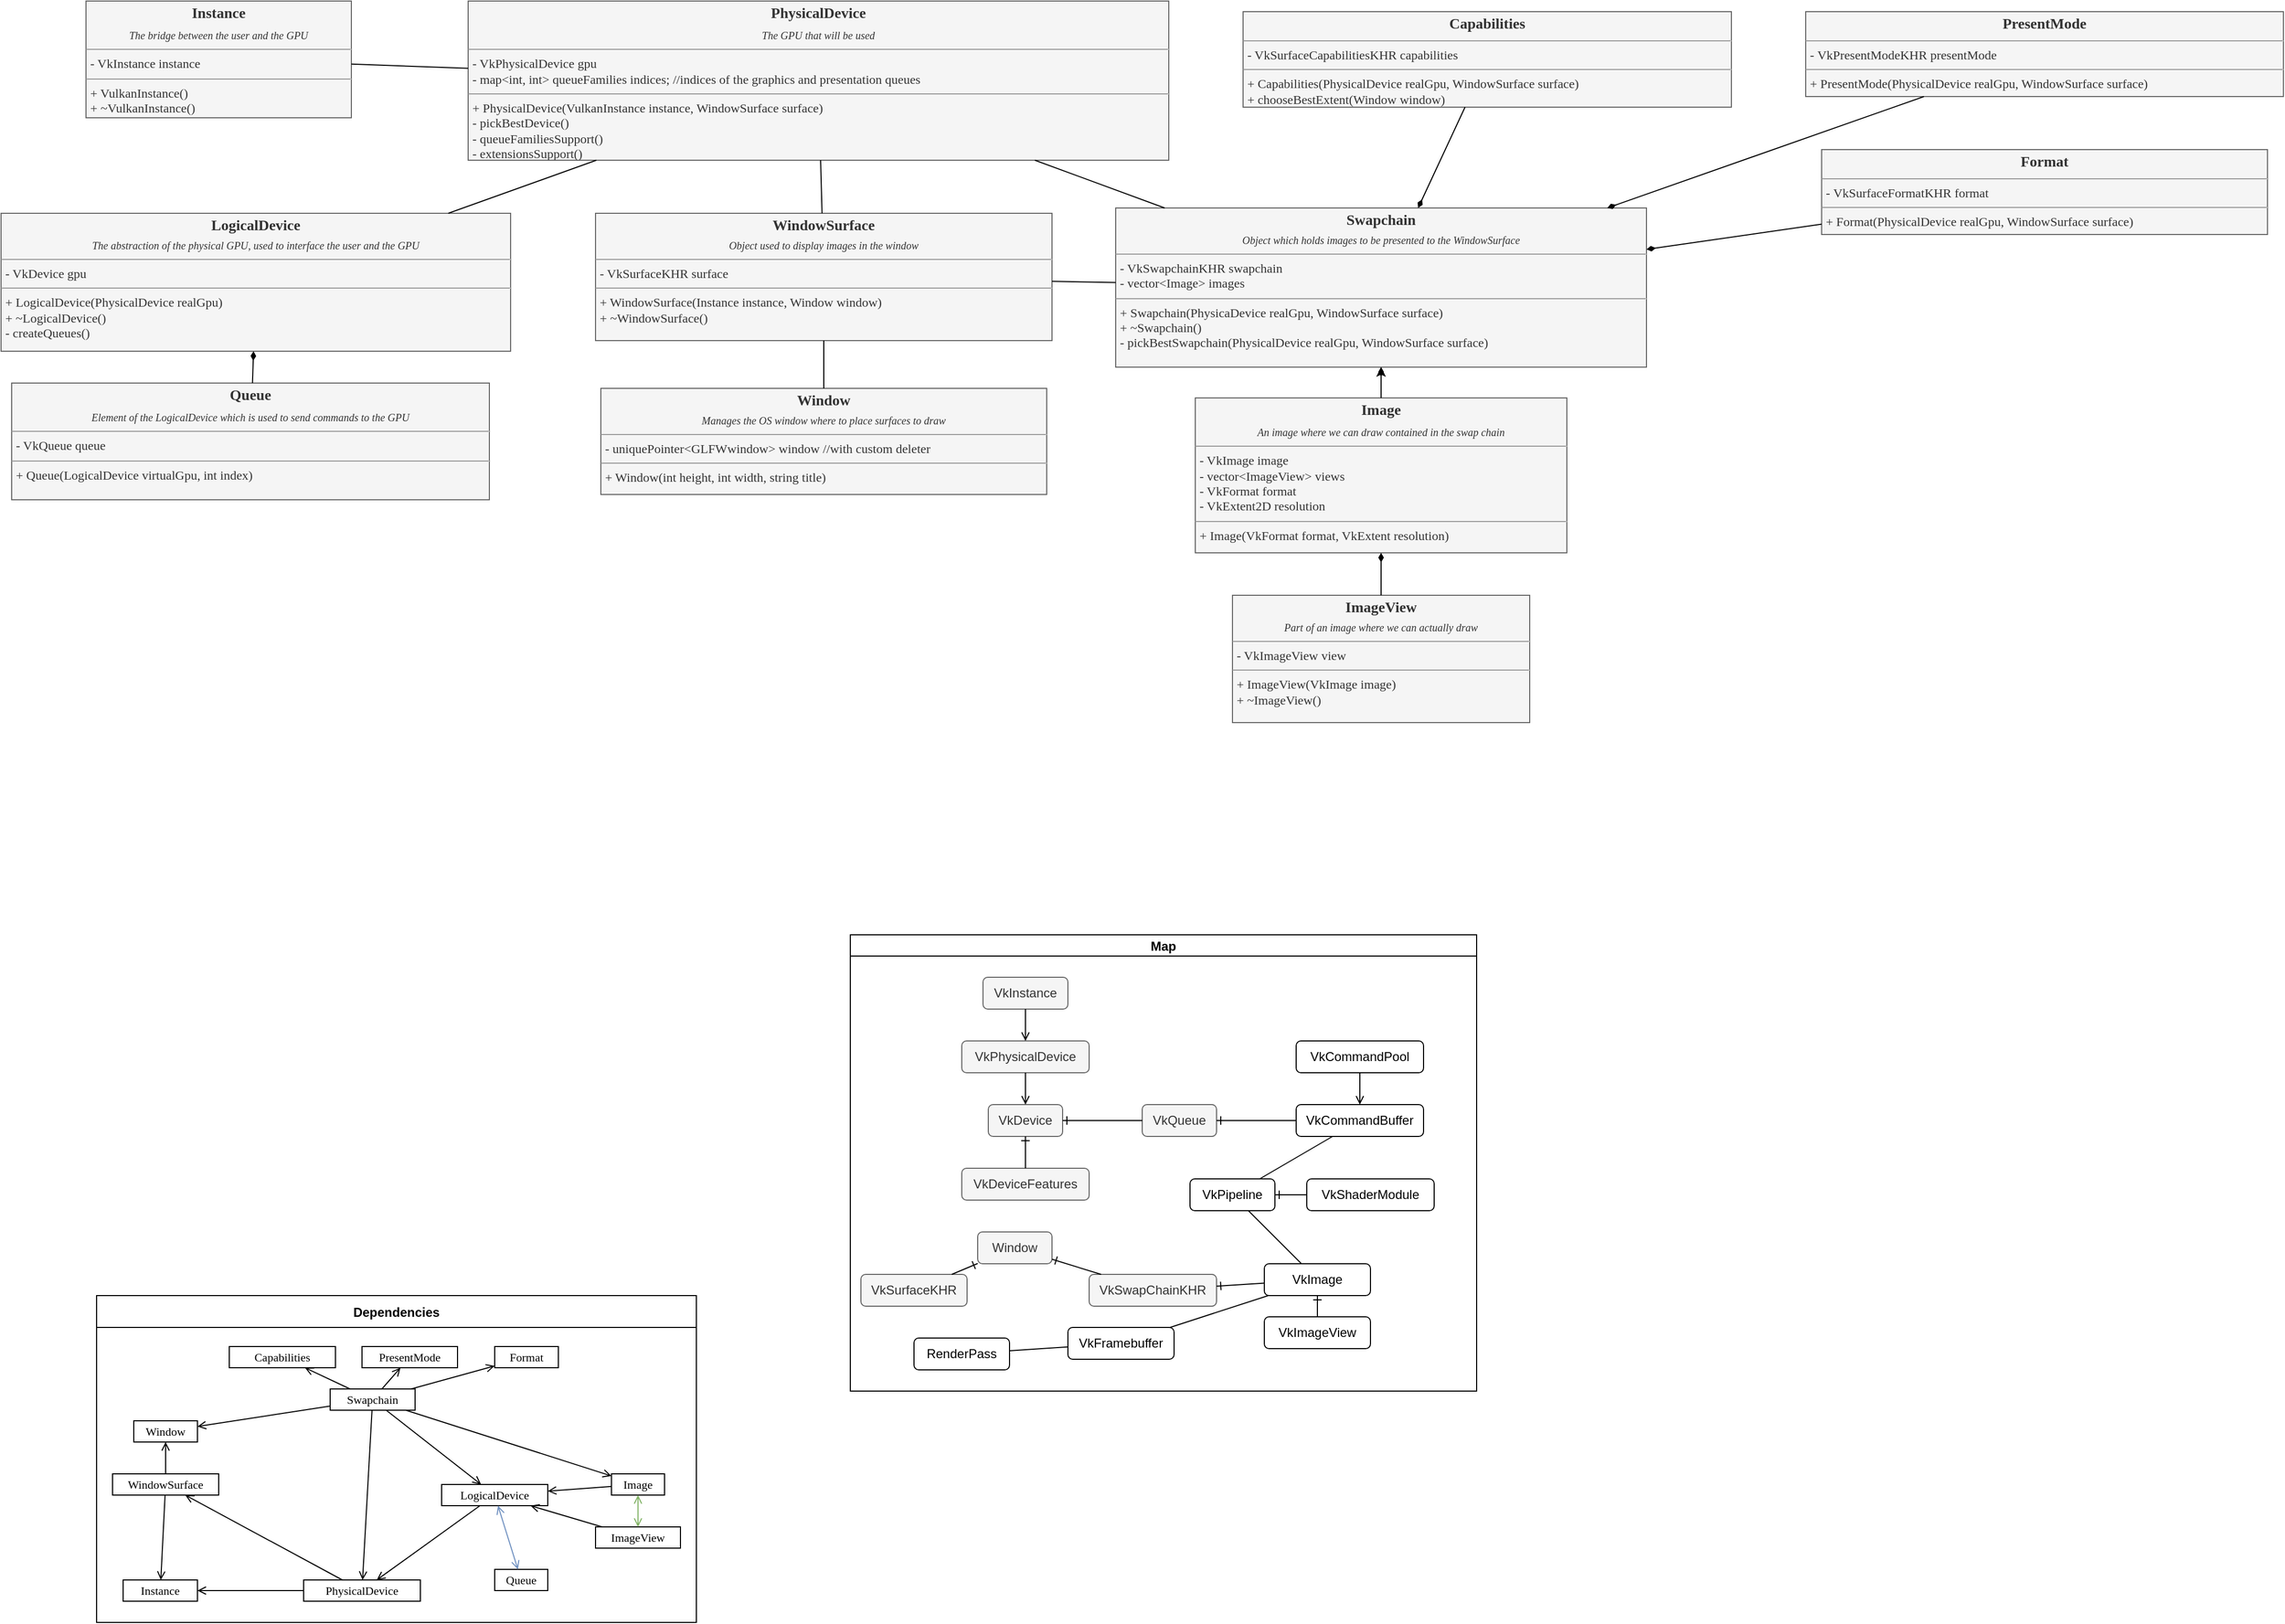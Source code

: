 <mxfile version="19.0.3" type="device"><diagram id="rbOcFvjgUG9JB_OX_Ti9" name="Page-1"><mxGraphModel dx="1422" dy="857" grid="1" gridSize="10" guides="1" tooltips="1" connect="1" arrows="1" fold="1" page="1" pageScale="1" pageWidth="1169" pageHeight="827" math="0" shadow="0"><root><mxCell id="0"/><mxCell id="1" parent="0"/><mxCell id="Csarh29boLUl1VEJ10SK-6" value="&lt;p style=&quot;margin:0px;margin-top:4px;text-align:center;&quot;&gt;&lt;b&gt;&lt;font style=&quot;font-size: 14px;&quot;&gt;Window&lt;/font&gt;&lt;/b&gt;&lt;/p&gt;&lt;p style=&quot;margin: 4px 0px 0px; text-align: center; font-size: 10px;&quot;&gt;&lt;i&gt;Manages the OS window where to place surfaces to draw&lt;/i&gt;&lt;/p&gt;&lt;hr size=&quot;1&quot;&gt;&lt;p style=&quot;margin:0px;margin-left:4px;&quot;&gt;- uniquePointer&amp;lt;GLFWwindow&amp;gt; window //with custom deleter&lt;br&gt;&lt;/p&gt;&lt;hr size=&quot;1&quot;&gt;&lt;p style=&quot;margin:0px;margin-left:4px;&quot;&gt;+ Window(int height, int width, string title)&lt;br&gt;&lt;/p&gt;" style="verticalAlign=top;align=left;overflow=fill;fontSize=12;fontFamily=Lucida Console;html=1;fillColor=#f5f5f5;fontColor=#333333;strokeColor=#666666;" parent="1" vertex="1"><mxGeometry x="645" y="405" width="420" height="100" as="geometry"/></mxCell><mxCell id="Csarh29boLUl1VEJ10SK-7" value="&lt;p style=&quot;margin:0px;margin-top:4px;text-align:center;&quot;&gt;&lt;span style=&quot;background-color: initial; font-size: 14px;&quot;&gt;&lt;b&gt;Instance&lt;/b&gt;&lt;/span&gt;&lt;/p&gt;&lt;p style=&quot;margin:0px;margin-top:4px;text-align:center;&quot;&gt;&lt;i style=&quot;font-size: 10px; background-color: initial;&quot;&gt;The bridge between the user and the GPU&lt;/i&gt;&lt;br&gt;&lt;/p&gt;&lt;hr size=&quot;1&quot;&gt;&lt;p style=&quot;margin:0px;margin-left:4px;&quot;&gt;- VkInstance instance&lt;br&gt;&lt;/p&gt;&lt;hr size=&quot;1&quot;&gt;&lt;p style=&quot;margin:0px;margin-left:4px;&quot;&gt;+ VulkanInstance()&lt;br&gt;&lt;/p&gt;&lt;p style=&quot;margin:0px;margin-left:4px;&quot;&gt;+ ~VulkanInstance()&lt;/p&gt;" style="verticalAlign=top;align=left;overflow=fill;fontSize=12;fontFamily=Lucida Console;html=1;fillColor=#f5f5f5;fontColor=#333333;strokeColor=#666666;" parent="1" vertex="1"><mxGeometry x="160" y="40" width="250" height="110" as="geometry"/></mxCell><mxCell id="x0F5m9DNL4i5_MZK4fRw-37" value="&lt;p style=&quot;margin:0px;margin-top:4px;text-align:center;&quot;&gt;&lt;span style=&quot;background-color: initial; font-size: 14px;&quot;&gt;&lt;b&gt;PhysicalDevice&lt;/b&gt;&lt;/span&gt;&lt;/p&gt;&lt;p style=&quot;margin:0px;margin-top:4px;text-align:center;&quot;&gt;&lt;i style=&quot;background-color: initial; font-size: 10px;&quot;&gt;The GPU that will be used&lt;/i&gt;&lt;br&gt;&lt;/p&gt;&lt;hr size=&quot;1&quot;&gt;&lt;p style=&quot;margin:0px;margin-left:4px;&quot;&gt;- VkPhysicalDevice gpu&lt;br&gt;&lt;/p&gt;&lt;p style=&quot;margin:0px;margin-left:4px;&quot;&gt;- map&amp;lt;int, int&amp;gt; queueFamilies indices; //indices of the graphics and presentation queues&lt;/p&gt;&lt;hr size=&quot;1&quot;&gt;&lt;p style=&quot;margin:0px;margin-left:4px;&quot;&gt;+ PhysicalDevice(VulkanInstance instance, WindowSurface surface)&lt;/p&gt;&lt;p style=&quot;margin:0px;margin-left:4px;&quot;&gt;- pickBestDevice()&lt;br&gt;- queueFamiliesSupport()&lt;/p&gt;&lt;p style=&quot;margin:0px;margin-left:4px;&quot;&gt;- extensionsSupport()&lt;/p&gt;" style="verticalAlign=top;align=left;overflow=fill;fontSize=12;fontFamily=Lucida Console;html=1;fillColor=#f5f5f5;fontColor=#333333;strokeColor=#666666;" parent="1" vertex="1"><mxGeometry x="520" y="40" width="660" height="150" as="geometry"/></mxCell><mxCell id="x0F5m9DNL4i5_MZK4fRw-38" value="&lt;p style=&quot;margin:0px;margin-top:4px;text-align:center;&quot;&gt;&lt;b&gt;&lt;font style=&quot;font-size: 14px;&quot;&gt;LogicalDevice&lt;/font&gt;&lt;/b&gt;&lt;/p&gt;&lt;p style=&quot;margin: 4px 0px 0px; text-align: center; font-size: 10px;&quot;&gt;&lt;i&gt;The abstraction of the physical GPU, used to interface the user and the GPU&lt;/i&gt;&lt;/p&gt;&lt;hr size=&quot;1&quot;&gt;&lt;p style=&quot;margin:0px;margin-left:4px;&quot;&gt;- VkDevice gpu&lt;br&gt;&lt;/p&gt;&lt;hr size=&quot;1&quot;&gt;&lt;p style=&quot;margin:0px;margin-left:4px;&quot;&gt;+ LogicalDevice(PhysicalDevice realGpu)&lt;br&gt;&lt;/p&gt;&lt;p style=&quot;margin:0px;margin-left:4px;&quot;&gt;+ ~LogicalDevice()&lt;/p&gt;&lt;p style=&quot;margin:0px;margin-left:4px;&quot;&gt;- createQueues()&lt;/p&gt;" style="verticalAlign=top;align=left;overflow=fill;fontSize=12;fontFamily=Lucida Console;html=1;fillColor=#f5f5f5;fontColor=#333333;strokeColor=#666666;" parent="1" vertex="1"><mxGeometry x="80" y="240" width="480" height="130" as="geometry"/></mxCell><mxCell id="x0F5m9DNL4i5_MZK4fRw-39" value="&lt;p style=&quot;margin:0px;margin-top:4px;text-align:center;&quot;&gt;&lt;span style=&quot;background-color: initial; font-size: 14px;&quot;&gt;&lt;b&gt;Queue&lt;/b&gt;&lt;/span&gt;&lt;/p&gt;&lt;p style=&quot;margin:0px;margin-top:4px;text-align:center;&quot;&gt;&lt;i style=&quot;font-size: 10px; background-color: initial;&quot;&gt;Element of the LogicalDevice which is used to send commands to the GPU&lt;/i&gt;&lt;br&gt;&lt;/p&gt;&lt;hr size=&quot;1&quot;&gt;&lt;p style=&quot;margin:0px;margin-left:4px;&quot;&gt;- VkQueue queue&lt;br&gt;&lt;/p&gt;&lt;hr size=&quot;1&quot;&gt;&lt;p style=&quot;margin:0px;margin-left:4px;&quot;&gt;+ Queue(LogicalDevice virtualGpu, int index)&lt;br&gt;&lt;/p&gt;" style="verticalAlign=top;align=left;overflow=fill;fontSize=12;fontFamily=Lucida Console;html=1;fillColor=#f5f5f5;fontColor=#333333;strokeColor=#666666;" parent="1" vertex="1"><mxGeometry x="90" y="400" width="450" height="110" as="geometry"/></mxCell><mxCell id="x0F5m9DNL4i5_MZK4fRw-40" value="" style="endArrow=diamondThin;html=1;rounded=0;endFill=1;" parent="1" source="x0F5m9DNL4i5_MZK4fRw-39" target="x0F5m9DNL4i5_MZK4fRw-38" edge="1"><mxGeometry width="50" height="50" relative="1" as="geometry"><mxPoint x="900" y="250" as="sourcePoint"/><mxPoint x="950" y="200" as="targetPoint"/></mxGeometry></mxCell><mxCell id="x0F5m9DNL4i5_MZK4fRw-42" value="" style="endArrow=none;html=1;rounded=0;" parent="1" source="x0F5m9DNL4i5_MZK4fRw-38" target="x0F5m9DNL4i5_MZK4fRw-37" edge="1"><mxGeometry width="50" height="50" relative="1" as="geometry"><mxPoint x="900" y="250" as="sourcePoint"/><mxPoint x="950" y="200" as="targetPoint"/></mxGeometry></mxCell><mxCell id="x0F5m9DNL4i5_MZK4fRw-43" value="&lt;p style=&quot;margin:0px;margin-top:4px;text-align:center;&quot;&gt;&lt;b&gt;&lt;font style=&quot;font-size: 14px;&quot;&gt;WindowSurface&lt;/font&gt;&lt;/b&gt;&lt;/p&gt;&lt;p style=&quot;margin: 4px 0px 0px; text-align: center; font-size: 10px;&quot;&gt;&lt;i&gt;Object used to display images in the window&lt;/i&gt;&lt;/p&gt;&lt;hr size=&quot;1&quot;&gt;&lt;p style=&quot;margin:0px;margin-left:4px;&quot;&gt;- VkSurfaceKHR surface&lt;br&gt;&lt;/p&gt;&lt;hr size=&quot;1&quot;&gt;&lt;p style=&quot;margin:0px;margin-left:4px;&quot;&gt;+ WindowSurface(Instance instance, Window window)&lt;br&gt;&lt;/p&gt;&lt;p style=&quot;margin:0px;margin-left:4px;&quot;&gt;+ ~WindowSurface()&lt;/p&gt;" style="verticalAlign=top;align=left;overflow=fill;fontSize=12;fontFamily=Lucida Console;html=1;fillColor=#f5f5f5;fontColor=#333333;strokeColor=#666666;" parent="1" vertex="1"><mxGeometry x="640" y="240" width="430" height="120" as="geometry"/></mxCell><mxCell id="x0F5m9DNL4i5_MZK4fRw-44" value="" style="endArrow=none;html=1;rounded=0;" parent="1" source="Csarh29boLUl1VEJ10SK-7" target="x0F5m9DNL4i5_MZK4fRw-37" edge="1"><mxGeometry width="50" height="50" relative="1" as="geometry"><mxPoint x="700" y="130" as="sourcePoint"/><mxPoint x="750" y="80" as="targetPoint"/></mxGeometry></mxCell><mxCell id="x0F5m9DNL4i5_MZK4fRw-45" value="" style="endArrow=none;html=1;rounded=0;" parent="1" source="x0F5m9DNL4i5_MZK4fRw-43" target="x0F5m9DNL4i5_MZK4fRw-37" edge="1"><mxGeometry width="50" height="50" relative="1" as="geometry"><mxPoint x="240" y="580" as="sourcePoint"/><mxPoint x="290" y="530" as="targetPoint"/></mxGeometry></mxCell><mxCell id="x0F5m9DNL4i5_MZK4fRw-46" value="" style="endArrow=none;html=1;rounded=0;" parent="1" source="Csarh29boLUl1VEJ10SK-6" target="x0F5m9DNL4i5_MZK4fRw-43" edge="1"><mxGeometry width="50" height="50" relative="1" as="geometry"><mxPoint x="240" y="650" as="sourcePoint"/><mxPoint x="290" y="600" as="targetPoint"/></mxGeometry></mxCell><mxCell id="x0F5m9DNL4i5_MZK4fRw-47" value="&lt;p style=&quot;margin:0px;margin-top:4px;text-align:center;&quot;&gt;&lt;b&gt;&lt;font style=&quot;font-size: 14px;&quot;&gt;Swapchain&lt;/font&gt;&lt;/b&gt;&lt;/p&gt;&lt;p style=&quot;margin: 4px 0px 0px; text-align: center; font-size: 10px;&quot;&gt;&lt;i&gt;Object which holds images to be presented to the WindowSurface&lt;/i&gt;&lt;/p&gt;&lt;hr size=&quot;1&quot;&gt;&lt;p style=&quot;margin:0px;margin-left:4px;&quot;&gt;- VkSwapchainKHR swapchain&lt;br&gt;&lt;/p&gt;&lt;p style=&quot;margin:0px;margin-left:4px;&quot;&gt;- vector&amp;lt;Image&amp;gt; images&lt;/p&gt;&lt;hr size=&quot;1&quot;&gt;&lt;p style=&quot;margin:0px;margin-left:4px;&quot;&gt;+ Swapchain(PhysicaDevice realGpu, WindowSurface surface)&lt;br&gt;&lt;/p&gt;&lt;p style=&quot;margin:0px;margin-left:4px;&quot;&gt;+ ~Swapchain()&lt;/p&gt;&lt;p style=&quot;margin:0px;margin-left:4px;&quot;&gt;- pickBestSwapchain(PhysicalDevice realGpu, WindowSurface surface)&lt;/p&gt;" style="verticalAlign=top;align=left;overflow=fill;fontSize=12;fontFamily=Lucida Console;html=1;fillColor=#f5f5f5;fontColor=#333333;strokeColor=#666666;" parent="1" vertex="1"><mxGeometry x="1130" y="235" width="500" height="150" as="geometry"/></mxCell><mxCell id="x0F5m9DNL4i5_MZK4fRw-48" value="" style="endArrow=none;html=1;rounded=0;" parent="1" source="x0F5m9DNL4i5_MZK4fRw-47" target="x0F5m9DNL4i5_MZK4fRw-43" edge="1"><mxGeometry width="50" height="50" relative="1" as="geometry"><mxPoint x="670" y="800" as="sourcePoint"/><mxPoint x="720" y="750" as="targetPoint"/></mxGeometry></mxCell><mxCell id="x0F5m9DNL4i5_MZK4fRw-49" value="" style="endArrow=none;html=1;rounded=0;" parent="1" source="x0F5m9DNL4i5_MZK4fRw-47" target="x0F5m9DNL4i5_MZK4fRw-37" edge="1"><mxGeometry width="50" height="50" relative="1" as="geometry"><mxPoint x="700" y="760" as="sourcePoint"/><mxPoint x="750" y="710" as="targetPoint"/></mxGeometry></mxCell><mxCell id="xF04Z9lJuxCk-UD2dmG_-4" value="" style="edgeStyle=orthogonalEdgeStyle;rounded=0;orthogonalLoop=1;jettySize=auto;html=1;" parent="1" source="3VVenZ4GIFBCYNh-mGEa-1" target="x0F5m9DNL4i5_MZK4fRw-47" edge="1"><mxGeometry relative="1" as="geometry"/></mxCell><mxCell id="3VVenZ4GIFBCYNh-mGEa-1" value="&lt;p style=&quot;margin:0px;margin-top:4px;text-align:center;&quot;&gt;&lt;span style=&quot;background-color: initial; font-size: 14px;&quot;&gt;&lt;b&gt;Image&lt;/b&gt;&lt;/span&gt;&lt;/p&gt;&lt;p style=&quot;margin:0px;margin-top:4px;text-align:center;&quot;&gt;&lt;span style=&quot;font-size: 10px;&quot;&gt;&lt;i&gt;An image where we can draw contained in the swap chain&lt;/i&gt;&lt;/span&gt;&lt;/p&gt;&lt;hr size=&quot;1&quot;&gt;&lt;p style=&quot;margin:0px;margin-left:4px;&quot;&gt;- VkImage image&lt;br&gt;&lt;/p&gt;&lt;p style=&quot;margin:0px;margin-left:4px;&quot;&gt;- vector&amp;lt;ImageView&amp;gt; views&lt;/p&gt;&lt;p style=&quot;margin:0px;margin-left:4px;&quot;&gt;- VkFormat format&lt;/p&gt;&lt;p style=&quot;margin:0px;margin-left:4px;&quot;&gt;- VkExtent2D resolution&lt;/p&gt;&lt;hr size=&quot;1&quot;&gt;&lt;p style=&quot;margin:0px;margin-left:4px;&quot;&gt;+ Image(VkFormat format, VkExtent resolution)&lt;br&gt;&lt;/p&gt;" style="verticalAlign=top;align=left;overflow=fill;fontSize=12;fontFamily=Lucida Console;html=1;fillColor=#f5f5f5;fontColor=#333333;strokeColor=#666666;" parent="1" vertex="1"><mxGeometry x="1205" y="414" width="350" height="146" as="geometry"/></mxCell><mxCell id="3VVenZ4GIFBCYNh-mGEa-2" value="" style="endArrow=diamondThin;html=1;rounded=0;endFill=1;" parent="1" source="3VVenZ4GIFBCYNh-mGEa-1" target="x0F5m9DNL4i5_MZK4fRw-47" edge="1"><mxGeometry width="50" height="50" relative="1" as="geometry"><mxPoint x="326.833" y="410" as="sourcePoint"/><mxPoint x="327.833" y="380" as="targetPoint"/></mxGeometry></mxCell><mxCell id="3VVenZ4GIFBCYNh-mGEa-6" value="&lt;p style=&quot;margin:0px;margin-top:4px;text-align:center;&quot;&gt;&lt;b&gt;&lt;font style=&quot;font-size: 14px;&quot;&gt;ImageView&lt;/font&gt;&lt;/b&gt;&lt;/p&gt;&lt;p style=&quot;margin: 4px 0px 0px; text-align: center; font-size: 10px;&quot;&gt;&lt;i&gt;Part of an image where we can actually draw&lt;/i&gt;&lt;/p&gt;&lt;hr size=&quot;1&quot;&gt;&lt;p style=&quot;margin:0px;margin-left:4px;&quot;&gt;- VkImageView view&lt;br&gt;&lt;/p&gt;&lt;hr size=&quot;1&quot;&gt;&lt;p style=&quot;margin:0px;margin-left:4px;&quot;&gt;+ ImageView(VkImage image)&lt;br&gt;&lt;/p&gt;&lt;p style=&quot;margin:0px;margin-left:4px;&quot;&gt;+ ~ImageView()&lt;/p&gt;" style="verticalAlign=top;align=left;overflow=fill;fontSize=12;fontFamily=Lucida Console;html=1;fillColor=#f5f5f5;fontColor=#333333;strokeColor=#666666;" parent="1" vertex="1"><mxGeometry x="1240" y="600" width="280" height="120" as="geometry"/></mxCell><mxCell id="3VVenZ4GIFBCYNh-mGEa-7" value="" style="endArrow=diamondThin;html=1;rounded=0;endFill=1;" parent="1" source="3VVenZ4GIFBCYNh-mGEa-6" target="3VVenZ4GIFBCYNh-mGEa-1" edge="1"><mxGeometry width="50" height="50" relative="1" as="geometry"><mxPoint x="1390" y="424" as="sourcePoint"/><mxPoint x="1390" y="395" as="targetPoint"/></mxGeometry></mxCell><mxCell id="xF04Z9lJuxCk-UD2dmG_-1" value="&lt;p style=&quot;margin:0px;margin-top:4px;text-align:center;&quot;&gt;&lt;b&gt;&lt;font style=&quot;font-size: 14px;&quot;&gt;Format&lt;/font&gt;&lt;/b&gt;&lt;/p&gt;&lt;hr size=&quot;1&quot;&gt;&lt;p style=&quot;margin:0px;margin-left:4px;&quot;&gt;-&amp;nbsp;VkSurfaceFormatKHR format&lt;/p&gt;&lt;hr size=&quot;1&quot;&gt;&lt;p style=&quot;margin:0px;margin-left:4px;&quot;&gt;+ Format(PhysicalDevice realGpu, WindowSurface surface)&lt;/p&gt;" style="verticalAlign=top;align=left;overflow=fill;fontSize=12;fontFamily=Lucida Console;html=1;fillColor=#f5f5f5;fontColor=#333333;strokeColor=#666666;" parent="1" vertex="1"><mxGeometry x="1795" y="180" width="420" height="80" as="geometry"/></mxCell><mxCell id="xF04Z9lJuxCk-UD2dmG_-2" value="&lt;p style=&quot;margin:0px;margin-top:4px;text-align:center;&quot;&gt;&lt;b&gt;&lt;font style=&quot;font-size: 14px;&quot;&gt;PresentMode&lt;/font&gt;&lt;/b&gt;&lt;/p&gt;&lt;hr size=&quot;1&quot;&gt;&lt;p style=&quot;margin:0px;margin-left:4px;&quot;&gt;-&amp;nbsp;VkPresentModeKHR presentMode&lt;/p&gt;&lt;hr size=&quot;1&quot;&gt;&lt;p style=&quot;margin:0px;margin-left:4px;&quot;&gt;+ PresentMode(PhysicalDevice realGpu, WindowSurface surface)&lt;br&gt;&lt;/p&gt;" style="verticalAlign=top;align=left;overflow=fill;fontSize=12;fontFamily=Lucida Console;html=1;fillColor=#f5f5f5;fontColor=#333333;strokeColor=#666666;" parent="1" vertex="1"><mxGeometry x="1780" y="50" width="450" height="80" as="geometry"/></mxCell><mxCell id="xF04Z9lJuxCk-UD2dmG_-3" value="&lt;p style=&quot;margin:0px;margin-top:4px;text-align:center;&quot;&gt;&lt;b&gt;&lt;font style=&quot;font-size: 14px;&quot;&gt;Capabilities&lt;/font&gt;&lt;/b&gt;&lt;/p&gt;&lt;hr size=&quot;1&quot;&gt;&lt;p style=&quot;margin:0px;margin-left:4px;&quot;&gt;- VkSurfaceCapabilitiesKHR capabilities&lt;/p&gt;&lt;hr size=&quot;1&quot;&gt;&lt;p style=&quot;margin:0px;margin-left:4px;&quot;&gt;+ Capabilities(PhysicalDevice realGpu, WindowSurface surface)&lt;/p&gt;&lt;p style=&quot;margin:0px;margin-left:4px;&quot;&gt;+ chooseBestExtent(Window window)&lt;/p&gt;" style="verticalAlign=top;align=left;overflow=fill;fontSize=12;fontFamily=Lucida Console;html=1;fillColor=#f5f5f5;fontColor=#333333;strokeColor=#666666;" parent="1" vertex="1"><mxGeometry x="1250" y="50" width="460" height="90" as="geometry"/></mxCell><mxCell id="xF04Z9lJuxCk-UD2dmG_-5" value="" style="endArrow=diamondThin;html=1;rounded=0;endFill=1;" parent="1" source="xF04Z9lJuxCk-UD2dmG_-1" target="x0F5m9DNL4i5_MZK4fRw-47" edge="1"><mxGeometry width="50" height="50" relative="1" as="geometry"><mxPoint x="1390" y="610" as="sourcePoint"/><mxPoint x="1390" y="570" as="targetPoint"/></mxGeometry></mxCell><mxCell id="xF04Z9lJuxCk-UD2dmG_-6" value="" style="endArrow=diamondThin;html=1;rounded=0;endFill=1;" parent="1" source="xF04Z9lJuxCk-UD2dmG_-2" target="x0F5m9DNL4i5_MZK4fRw-47" edge="1"><mxGeometry width="50" height="50" relative="1" as="geometry"><mxPoint x="1400" y="620" as="sourcePoint"/><mxPoint x="1400" y="580" as="targetPoint"/></mxGeometry></mxCell><mxCell id="xF04Z9lJuxCk-UD2dmG_-7" value="" style="endArrow=diamondThin;html=1;rounded=0;endFill=1;" parent="1" source="xF04Z9lJuxCk-UD2dmG_-3" target="x0F5m9DNL4i5_MZK4fRw-47" edge="1"><mxGeometry width="50" height="50" relative="1" as="geometry"><mxPoint x="1410" y="630" as="sourcePoint"/><mxPoint x="1410" y="590" as="targetPoint"/></mxGeometry></mxCell><mxCell id="A_vBWlSeUT09PbW0YSJI-48" value="Dependencies" style="swimlane;startSize=30;rounded=0;fontSize=12;" parent="1" vertex="1"><mxGeometry x="170" y="1260" width="565" height="308" as="geometry"><mxRectangle x="140" y="1220" width="150" height="30" as="alternateBounds"/></mxGeometry></mxCell><mxCell id="A_vBWlSeUT09PbW0YSJI-1" value="&lt;p style=&quot;margin: 4px 0px 0px; font-size: 11px;&quot;&gt;&lt;span style=&quot;font-size: 11px;&quot;&gt;&lt;font style=&quot;font-size: 11px;&quot;&gt;Window&lt;/font&gt;&lt;/span&gt;&lt;/p&gt;" style="verticalAlign=middle;align=center;overflow=fill;fontSize=11;fontFamily=Lucida Console;html=1;rounded=0;fontStyle=0" parent="A_vBWlSeUT09PbW0YSJI-48" vertex="1"><mxGeometry x="35" y="118" width="60" height="20" as="geometry"/></mxCell><mxCell id="A_vBWlSeUT09PbW0YSJI-2" value="&lt;p style=&quot;margin: 4px 0px 0px; font-size: 11px;&quot;&gt;&lt;span style=&quot;background-color: initial; font-size: 11px;&quot;&gt;&lt;span style=&quot;font-size: 11px;&quot;&gt;Instance&lt;/span&gt;&lt;/span&gt;&lt;/p&gt;" style="verticalAlign=middle;align=center;overflow=fill;fontSize=11;fontFamily=Lucida Console;html=1;rounded=0;fontStyle=0" parent="A_vBWlSeUT09PbW0YSJI-48" vertex="1"><mxGeometry x="25" y="268" width="70" height="20" as="geometry"/></mxCell><mxCell id="A_vBWlSeUT09PbW0YSJI-3" value="&lt;p style=&quot;margin: 4px 0px 0px; font-size: 11px;&quot;&gt;&lt;span style=&quot;background-color: initial; font-size: 11px;&quot;&gt;&lt;span style=&quot;font-size: 11px;&quot;&gt;PhysicalDevice&lt;/span&gt;&lt;/span&gt;&lt;/p&gt;" style="verticalAlign=middle;align=center;overflow=fill;fontSize=11;fontFamily=Lucida Console;html=1;rounded=0;fontStyle=0" parent="A_vBWlSeUT09PbW0YSJI-48" vertex="1"><mxGeometry x="195" y="268" width="110" height="20" as="geometry"/></mxCell><mxCell id="A_vBWlSeUT09PbW0YSJI-4" value="&lt;p style=&quot;margin: 4px 0px 0px; font-size: 11px;&quot;&gt;&lt;span style=&quot;font-size: 11px;&quot;&gt;&lt;font style=&quot;font-size: 11px;&quot;&gt;LogicalDevice&lt;/font&gt;&lt;/span&gt;&lt;/p&gt;" style="verticalAlign=middle;align=center;overflow=fill;fontSize=11;fontFamily=Lucida Console;html=1;rounded=0;fontStyle=0" parent="A_vBWlSeUT09PbW0YSJI-48" vertex="1"><mxGeometry x="325" y="178" width="100" height="20" as="geometry"/></mxCell><mxCell id="A_vBWlSeUT09PbW0YSJI-5" value="&lt;p style=&quot;margin: 4px 0px 0px; font-size: 11px;&quot;&gt;&lt;span style=&quot;background-color: initial; font-size: 11px;&quot;&gt;&lt;span style=&quot;font-size: 11px;&quot;&gt;Queue&lt;/span&gt;&lt;/span&gt;&lt;/p&gt;" style="verticalAlign=middle;align=center;overflow=fill;fontSize=11;fontFamily=Lucida Console;html=1;rounded=0;fontStyle=0" parent="A_vBWlSeUT09PbW0YSJI-48" vertex="1"><mxGeometry x="375" y="258" width="50" height="20" as="geometry"/></mxCell><mxCell id="A_vBWlSeUT09PbW0YSJI-8" value="&lt;p style=&quot;margin: 4px 0px 0px; font-size: 11px;&quot;&gt;&lt;span style=&quot;font-size: 11px;&quot;&gt;&lt;font style=&quot;font-size: 11px;&quot;&gt;WindowSurface&lt;/font&gt;&lt;/span&gt;&lt;/p&gt;" style="verticalAlign=middle;align=center;overflow=fill;fontSize=11;fontFamily=Lucida Console;html=1;rounded=0;fontStyle=0" parent="A_vBWlSeUT09PbW0YSJI-48" vertex="1"><mxGeometry x="15" y="168" width="100" height="20" as="geometry"/></mxCell><mxCell id="A_vBWlSeUT09PbW0YSJI-12" value="&lt;p style=&quot;margin: 4px 0px 0px; font-size: 11px;&quot;&gt;&lt;span style=&quot;font-size: 11px;&quot;&gt;&lt;font style=&quot;font-size: 11px;&quot;&gt;Swapchain&lt;/font&gt;&lt;/span&gt;&lt;/p&gt;" style="verticalAlign=middle;align=center;overflow=fill;fontSize=11;fontFamily=Lucida Console;html=1;rounded=0;fontStyle=0" parent="A_vBWlSeUT09PbW0YSJI-48" vertex="1"><mxGeometry x="220" y="88" width="80" height="20" as="geometry"/></mxCell><mxCell id="A_vBWlSeUT09PbW0YSJI-16" value="&lt;p style=&quot;margin: 4px 0px 0px; font-size: 11px;&quot;&gt;&lt;span style=&quot;background-color: initial; font-size: 11px;&quot;&gt;&lt;span style=&quot;font-size: 11px;&quot;&gt;Image&lt;/span&gt;&lt;/span&gt;&lt;/p&gt;" style="verticalAlign=middle;align=center;overflow=fill;fontSize=11;fontFamily=Lucida Console;html=1;rounded=0;fontStyle=0" parent="A_vBWlSeUT09PbW0YSJI-48" vertex="1"><mxGeometry x="485" y="168" width="50" height="20" as="geometry"/></mxCell><mxCell id="A_vBWlSeUT09PbW0YSJI-18" value="&lt;p style=&quot;margin: 4px 0px 0px; font-size: 11px;&quot;&gt;&lt;span style=&quot;font-size: 11px;&quot;&gt;&lt;font style=&quot;font-size: 11px;&quot;&gt;ImageView&lt;/font&gt;&lt;/span&gt;&lt;/p&gt;" style="verticalAlign=middle;align=center;overflow=fill;fontSize=11;fontFamily=Lucida Console;html=1;rounded=0;fontStyle=0" parent="A_vBWlSeUT09PbW0YSJI-48" vertex="1"><mxGeometry x="470" y="218" width="80" height="20" as="geometry"/></mxCell><mxCell id="A_vBWlSeUT09PbW0YSJI-20" value="&lt;p style=&quot;margin: 4px 0px 0px; font-size: 11px;&quot;&gt;&lt;span style=&quot;font-size: 11px;&quot;&gt;&lt;font style=&quot;font-size: 11px;&quot;&gt;Format&lt;br style=&quot;font-size: 11px;&quot;&gt;&lt;/font&gt;&lt;/span&gt;&lt;/p&gt;" style="verticalAlign=middle;align=center;overflow=fill;fontSize=11;fontFamily=Lucida Console;html=1;rounded=0;fontStyle=0" parent="A_vBWlSeUT09PbW0YSJI-48" vertex="1"><mxGeometry x="375" y="48" width="60" height="20" as="geometry"/></mxCell><mxCell id="A_vBWlSeUT09PbW0YSJI-21" value="&lt;p style=&quot;margin: 4px 0px 0px; font-size: 11px;&quot;&gt;&lt;span style=&quot;font-size: 11px;&quot;&gt;&lt;font style=&quot;font-size: 11px;&quot;&gt;PresentMode&lt;/font&gt;&lt;/span&gt;&lt;/p&gt;" style="verticalAlign=middle;align=center;overflow=fill;fontSize=11;fontFamily=Lucida Console;html=1;rounded=0;fontStyle=0" parent="A_vBWlSeUT09PbW0YSJI-48" vertex="1"><mxGeometry x="250" y="48" width="90" height="20" as="geometry"/></mxCell><mxCell id="A_vBWlSeUT09PbW0YSJI-22" value="&lt;p style=&quot;margin: 4px 0px 0px; font-size: 11px;&quot;&gt;&lt;span style=&quot;font-size: 11px;&quot;&gt;&lt;font style=&quot;font-size: 11px;&quot;&gt;Capabilities&lt;/font&gt;&lt;/span&gt;&lt;/p&gt;" style="verticalAlign=middle;align=center;overflow=fill;fontSize=11;fontFamily=Lucida Console;html=1;rounded=0;fontStyle=0" parent="A_vBWlSeUT09PbW0YSJI-48" vertex="1"><mxGeometry x="125" y="48" width="100" height="20" as="geometry"/></mxCell><mxCell id="A_vBWlSeUT09PbW0YSJI-29" value="" style="endArrow=open;startArrow=none;html=1;rounded=0;fontSize=11;endFill=0;startFill=0;" parent="A_vBWlSeUT09PbW0YSJI-48" source="A_vBWlSeUT09PbW0YSJI-12" target="A_vBWlSeUT09PbW0YSJI-22" edge="1"><mxGeometry width="50" height="50" relative="1" as="geometry"><mxPoint x="355" y="158" as="sourcePoint"/><mxPoint x="395" y="108" as="targetPoint"/></mxGeometry></mxCell><mxCell id="A_vBWlSeUT09PbW0YSJI-30" value="" style="endArrow=open;startArrow=none;html=1;rounded=0;fontSize=11;endFill=0;startFill=0;" parent="A_vBWlSeUT09PbW0YSJI-48" source="A_vBWlSeUT09PbW0YSJI-12" target="A_vBWlSeUT09PbW0YSJI-21" edge="1"><mxGeometry width="50" height="50" relative="1" as="geometry"><mxPoint x="325" y="138" as="sourcePoint"/><mxPoint x="405" y="118.0" as="targetPoint"/></mxGeometry></mxCell><mxCell id="A_vBWlSeUT09PbW0YSJI-31" value="" style="endArrow=open;startArrow=none;html=1;rounded=0;fontSize=11;endFill=0;startFill=0;" parent="A_vBWlSeUT09PbW0YSJI-48" source="A_vBWlSeUT09PbW0YSJI-12" target="A_vBWlSeUT09PbW0YSJI-20" edge="1"><mxGeometry width="50" height="50" relative="1" as="geometry"><mxPoint x="375" y="178" as="sourcePoint"/><mxPoint x="415" y="128.0" as="targetPoint"/></mxGeometry></mxCell><mxCell id="A_vBWlSeUT09PbW0YSJI-34" value="" style="endArrow=open;startArrow=open;html=1;rounded=0;fontSize=11;endFill=0;startFill=0;fillColor=#dae8fc;strokeColor=#6c8ebf;" parent="A_vBWlSeUT09PbW0YSJI-48" source="A_vBWlSeUT09PbW0YSJI-5" target="A_vBWlSeUT09PbW0YSJI-4" edge="1"><mxGeometry width="50" height="50" relative="1" as="geometry"><mxPoint x="250" y="438" as="sourcePoint"/><mxPoint x="290" y="388.0" as="targetPoint"/></mxGeometry></mxCell><mxCell id="A_vBWlSeUT09PbW0YSJI-35" value="" style="endArrow=open;startArrow=none;html=1;rounded=0;fontSize=11;endFill=0;startFill=0;" parent="A_vBWlSeUT09PbW0YSJI-48" source="A_vBWlSeUT09PbW0YSJI-12" target="A_vBWlSeUT09PbW0YSJI-16" edge="1"><mxGeometry width="50" height="50" relative="1" as="geometry"><mxPoint x="415" y="218.0" as="sourcePoint"/><mxPoint x="455" y="168.0" as="targetPoint"/></mxGeometry></mxCell><mxCell id="A_vBWlSeUT09PbW0YSJI-36" value="" style="endArrow=open;startArrow=none;html=1;rounded=0;fontSize=11;endFill=0;startFill=0;" parent="A_vBWlSeUT09PbW0YSJI-48" source="A_vBWlSeUT09PbW0YSJI-12" target="A_vBWlSeUT09PbW0YSJI-1" edge="1"><mxGeometry width="50" height="50" relative="1" as="geometry"><mxPoint x="425" y="228.0" as="sourcePoint"/><mxPoint x="465" y="178.0" as="targetPoint"/></mxGeometry></mxCell><mxCell id="A_vBWlSeUT09PbW0YSJI-37" value="" style="endArrow=open;startArrow=none;html=1;rounded=0;fontSize=11;endFill=0;startFill=0;" parent="A_vBWlSeUT09PbW0YSJI-48" source="A_vBWlSeUT09PbW0YSJI-12" target="A_vBWlSeUT09PbW0YSJI-4" edge="1"><mxGeometry width="50" height="50" relative="1" as="geometry"><mxPoint x="435" y="238.0" as="sourcePoint"/><mxPoint x="475" y="188.0" as="targetPoint"/></mxGeometry></mxCell><mxCell id="A_vBWlSeUT09PbW0YSJI-38" value="" style="endArrow=open;startArrow=none;html=1;rounded=0;fontSize=11;endFill=0;startFill=0;" parent="A_vBWlSeUT09PbW0YSJI-48" source="A_vBWlSeUT09PbW0YSJI-12" target="A_vBWlSeUT09PbW0YSJI-3" edge="1"><mxGeometry width="50" height="50" relative="1" as="geometry"><mxPoint x="445" y="248.0" as="sourcePoint"/><mxPoint x="485" y="198.0" as="targetPoint"/></mxGeometry></mxCell><mxCell id="A_vBWlSeUT09PbW0YSJI-39" value="" style="endArrow=open;startArrow=none;html=1;rounded=0;fontSize=11;endFill=0;startFill=0;" parent="A_vBWlSeUT09PbW0YSJI-48" source="A_vBWlSeUT09PbW0YSJI-8" target="A_vBWlSeUT09PbW0YSJI-2" edge="1"><mxGeometry width="50" height="50" relative="1" as="geometry"><mxPoint x="455" y="258.0" as="sourcePoint"/><mxPoint x="495" y="208.0" as="targetPoint"/></mxGeometry></mxCell><mxCell id="A_vBWlSeUT09PbW0YSJI-40" value="" style="endArrow=open;startArrow=none;html=1;rounded=0;fontSize=11;endFill=0;startFill=0;" parent="A_vBWlSeUT09PbW0YSJI-48" source="A_vBWlSeUT09PbW0YSJI-8" target="A_vBWlSeUT09PbW0YSJI-1" edge="1"><mxGeometry width="50" height="50" relative="1" as="geometry"><mxPoint x="465" y="268.0" as="sourcePoint"/><mxPoint x="505" y="218.0" as="targetPoint"/></mxGeometry></mxCell><mxCell id="A_vBWlSeUT09PbW0YSJI-41" value="" style="endArrow=open;startArrow=none;html=1;rounded=0;fontSize=11;endFill=0;startFill=0;" parent="A_vBWlSeUT09PbW0YSJI-48" source="A_vBWlSeUT09PbW0YSJI-16" target="A_vBWlSeUT09PbW0YSJI-4" edge="1"><mxGeometry width="50" height="50" relative="1" as="geometry"><mxPoint x="405" y="228.0" as="sourcePoint"/><mxPoint x="445" y="178.0" as="targetPoint"/></mxGeometry></mxCell><mxCell id="A_vBWlSeUT09PbW0YSJI-42" value="" style="endArrow=open;startArrow=none;html=1;rounded=0;fontSize=11;endFill=0;startFill=0;" parent="A_vBWlSeUT09PbW0YSJI-48" source="A_vBWlSeUT09PbW0YSJI-18" target="A_vBWlSeUT09PbW0YSJI-4" edge="1"><mxGeometry width="50" height="50" relative="1" as="geometry"><mxPoint x="415" y="238.0" as="sourcePoint"/><mxPoint x="455" y="188.0" as="targetPoint"/></mxGeometry></mxCell><mxCell id="A_vBWlSeUT09PbW0YSJI-43" value="" style="endArrow=open;startArrow=open;html=1;rounded=0;fontSize=11;endFill=0;startFill=0;fillColor=#d5e8d4;strokeColor=#82b366;" parent="A_vBWlSeUT09PbW0YSJI-48" source="A_vBWlSeUT09PbW0YSJI-18" target="A_vBWlSeUT09PbW0YSJI-16" edge="1"><mxGeometry width="50" height="50" relative="1" as="geometry"><mxPoint x="425" y="248.0" as="sourcePoint"/><mxPoint x="465" y="198.0" as="targetPoint"/></mxGeometry></mxCell><mxCell id="A_vBWlSeUT09PbW0YSJI-44" value="" style="endArrow=open;startArrow=none;html=1;rounded=0;fontSize=11;endFill=0;startFill=0;" parent="A_vBWlSeUT09PbW0YSJI-48" source="A_vBWlSeUT09PbW0YSJI-4" target="A_vBWlSeUT09PbW0YSJI-3" edge="1"><mxGeometry width="50" height="50" relative="1" as="geometry"><mxPoint x="435" y="258.0" as="sourcePoint"/><mxPoint x="475" y="208.0" as="targetPoint"/></mxGeometry></mxCell><mxCell id="A_vBWlSeUT09PbW0YSJI-45" value="" style="endArrow=open;startArrow=none;html=1;rounded=0;fontSize=11;endFill=0;startFill=0;" parent="A_vBWlSeUT09PbW0YSJI-48" source="A_vBWlSeUT09PbW0YSJI-3" target="A_vBWlSeUT09PbW0YSJI-8" edge="1"><mxGeometry width="50" height="50" relative="1" as="geometry"><mxPoint x="445" y="268.0" as="sourcePoint"/><mxPoint x="485" y="218.0" as="targetPoint"/></mxGeometry></mxCell><mxCell id="A_vBWlSeUT09PbW0YSJI-46" value="" style="endArrow=open;startArrow=none;html=1;rounded=0;fontSize=11;endFill=0;startFill=0;" parent="A_vBWlSeUT09PbW0YSJI-48" source="A_vBWlSeUT09PbW0YSJI-3" target="A_vBWlSeUT09PbW0YSJI-2" edge="1"><mxGeometry width="50" height="50" relative="1" as="geometry"><mxPoint x="455" y="278.0" as="sourcePoint"/><mxPoint x="495" y="228.0" as="targetPoint"/></mxGeometry></mxCell><mxCell id="jGkNXJ-t3kWNMr4gvsUK-2" value="Map" style="swimlane;startSize=20;" vertex="1" parent="1"><mxGeometry x="880" y="920" width="590" height="430" as="geometry"/></mxCell><mxCell id="x0F5m9DNL4i5_MZK4fRw-35" value="" style="group" parent="jGkNXJ-t3kWNMr4gvsUK-2" vertex="1" connectable="0"><mxGeometry x="10" y="40" width="580" height="370" as="geometry"/></mxCell><mxCell id="x0F5m9DNL4i5_MZK4fRw-1" value="Window" style="rounded=1;whiteSpace=wrap;html=1;glass=0;sketch=0;shadow=0;fillColor=#f5f5f5;fontColor=#333333;strokeColor=#666666;" parent="x0F5m9DNL4i5_MZK4fRw-35" vertex="1"><mxGeometry x="110" y="240" width="70" height="30" as="geometry"/></mxCell><mxCell id="x0F5m9DNL4i5_MZK4fRw-3" value="VkInstance" style="rounded=1;whiteSpace=wrap;html=1;glass=0;sketch=0;shadow=0;fillColor=#f5f5f5;fontColor=#333333;strokeColor=#666666;" parent="x0F5m9DNL4i5_MZK4fRw-35" vertex="1"><mxGeometry x="115" width="80" height="30" as="geometry"/></mxCell><mxCell id="x0F5m9DNL4i5_MZK4fRw-4" value="VkPhysicalDevice" style="rounded=1;whiteSpace=wrap;html=1;glass=0;sketch=0;shadow=0;fillColor=#f5f5f5;fontColor=#333333;strokeColor=#666666;" parent="x0F5m9DNL4i5_MZK4fRw-35" vertex="1"><mxGeometry x="95" y="60" width="120" height="30" as="geometry"/></mxCell><mxCell id="x0F5m9DNL4i5_MZK4fRw-5" value="VkDevice" style="rounded=1;whiteSpace=wrap;html=1;glass=0;sketch=0;shadow=0;fillColor=#f5f5f5;fontColor=#333333;strokeColor=#666666;" parent="x0F5m9DNL4i5_MZK4fRw-35" vertex="1"><mxGeometry x="120" y="120" width="70" height="30" as="geometry"/></mxCell><mxCell id="x0F5m9DNL4i5_MZK4fRw-6" value="VkDeviceFeatures" style="rounded=1;whiteSpace=wrap;html=1;glass=0;sketch=0;shadow=0;fillColor=#f5f5f5;fontColor=#333333;strokeColor=#666666;" parent="x0F5m9DNL4i5_MZK4fRw-35" vertex="1"><mxGeometry x="95" y="180" width="120" height="30" as="geometry"/></mxCell><mxCell id="x0F5m9DNL4i5_MZK4fRw-7" value="VkQueue" style="rounded=1;whiteSpace=wrap;html=1;glass=0;sketch=0;shadow=0;fillColor=#f5f5f5;fontColor=#333333;strokeColor=#666666;" parent="x0F5m9DNL4i5_MZK4fRw-35" vertex="1"><mxGeometry x="265" y="120" width="70" height="30" as="geometry"/></mxCell><mxCell id="x0F5m9DNL4i5_MZK4fRw-8" value="VkSurfaceKHR" style="rounded=1;whiteSpace=wrap;html=1;glass=0;sketch=0;shadow=0;fillColor=#f5f5f5;fontColor=#333333;strokeColor=#666666;" parent="x0F5m9DNL4i5_MZK4fRw-35" vertex="1"><mxGeometry y="280" width="100" height="30" as="geometry"/></mxCell><mxCell id="x0F5m9DNL4i5_MZK4fRw-9" value="VkSwapChainKHR" style="rounded=1;whiteSpace=wrap;html=1;glass=0;sketch=0;shadow=0;fillColor=#f5f5f5;fontColor=#333333;strokeColor=#666666;" parent="x0F5m9DNL4i5_MZK4fRw-35" vertex="1"><mxGeometry x="215" y="280" width="120" height="30" as="geometry"/></mxCell><mxCell id="x0F5m9DNL4i5_MZK4fRw-10" value="VkImageView" style="rounded=1;whiteSpace=wrap;html=1;glass=0;sketch=0;shadow=0;" parent="x0F5m9DNL4i5_MZK4fRw-35" vertex="1"><mxGeometry x="380" y="320" width="100" height="30" as="geometry"/></mxCell><mxCell id="x0F5m9DNL4i5_MZK4fRw-11" value="VkFramebuffer" style="rounded=1;whiteSpace=wrap;html=1;glass=0;sketch=0;shadow=0;" parent="x0F5m9DNL4i5_MZK4fRw-35" vertex="1"><mxGeometry x="195" y="330" width="100" height="30" as="geometry"/></mxCell><mxCell id="x0F5m9DNL4i5_MZK4fRw-12" value="VkPipeline" style="rounded=1;whiteSpace=wrap;html=1;glass=0;sketch=0;shadow=0;" parent="x0F5m9DNL4i5_MZK4fRw-35" vertex="1"><mxGeometry x="310" y="190" width="80" height="30" as="geometry"/></mxCell><mxCell id="x0F5m9DNL4i5_MZK4fRw-13" value="VkShaderModule" style="rounded=1;whiteSpace=wrap;html=1;glass=0;sketch=0;shadow=0;" parent="x0F5m9DNL4i5_MZK4fRw-35" vertex="1"><mxGeometry x="420" y="190" width="120" height="30" as="geometry"/></mxCell><mxCell id="x0F5m9DNL4i5_MZK4fRw-14" value="VkCommandBuffer" style="rounded=1;whiteSpace=wrap;html=1;glass=0;sketch=0;shadow=0;" parent="x0F5m9DNL4i5_MZK4fRw-35" vertex="1"><mxGeometry x="410" y="120" width="120" height="30" as="geometry"/></mxCell><mxCell id="x0F5m9DNL4i5_MZK4fRw-15" value="VkCommandPool" style="rounded=1;whiteSpace=wrap;html=1;glass=0;sketch=0;shadow=0;" parent="x0F5m9DNL4i5_MZK4fRw-35" vertex="1"><mxGeometry x="410" y="60" width="120" height="30" as="geometry"/></mxCell><mxCell id="x0F5m9DNL4i5_MZK4fRw-16" value="RenderPass" style="rounded=1;whiteSpace=wrap;html=1;glass=0;sketch=0;shadow=0;" parent="x0F5m9DNL4i5_MZK4fRw-35" vertex="1"><mxGeometry x="50" y="340" width="90" height="30" as="geometry"/></mxCell><mxCell id="x0F5m9DNL4i5_MZK4fRw-18" value="" style="endArrow=open;html=1;rounded=0;endFill=0;" parent="x0F5m9DNL4i5_MZK4fRw-35" source="x0F5m9DNL4i5_MZK4fRw-4" target="x0F5m9DNL4i5_MZK4fRw-5" edge="1"><mxGeometry width="50" height="50" relative="1" as="geometry"><mxPoint x="320" y="100" as="sourcePoint"/><mxPoint x="370" y="50" as="targetPoint"/></mxGeometry></mxCell><mxCell id="x0F5m9DNL4i5_MZK4fRw-21" value="" style="endArrow=ERone;html=1;rounded=0;endFill=0;" parent="x0F5m9DNL4i5_MZK4fRw-35" source="x0F5m9DNL4i5_MZK4fRw-6" target="x0F5m9DNL4i5_MZK4fRw-5" edge="1"><mxGeometry width="50" height="50" relative="1" as="geometry"><mxPoint x="373.75" y="50" as="sourcePoint"/><mxPoint x="371.25" y="80" as="targetPoint"/></mxGeometry></mxCell><mxCell id="x0F5m9DNL4i5_MZK4fRw-22" value="" style="endArrow=open;html=1;rounded=0;endFill=0;" parent="x0F5m9DNL4i5_MZK4fRw-35" source="x0F5m9DNL4i5_MZK4fRw-3" target="x0F5m9DNL4i5_MZK4fRw-4" edge="1"><mxGeometry width="50" height="50" relative="1" as="geometry"><mxPoint x="370" y="50" as="sourcePoint"/><mxPoint x="370" y="80" as="targetPoint"/></mxGeometry></mxCell><mxCell id="x0F5m9DNL4i5_MZK4fRw-23" value="" style="endArrow=ERone;html=1;rounded=0;endFill=0;" parent="x0F5m9DNL4i5_MZK4fRw-35" source="x0F5m9DNL4i5_MZK4fRw-7" target="x0F5m9DNL4i5_MZK4fRw-5" edge="1"><mxGeometry width="50" height="50" relative="1" as="geometry"><mxPoint x="270" y="82.5" as="sourcePoint"/><mxPoint x="335" y="90.625" as="targetPoint"/></mxGeometry></mxCell><mxCell id="x0F5m9DNL4i5_MZK4fRw-24" value="" style="endArrow=ERone;html=1;rounded=0;endFill=0;" parent="x0F5m9DNL4i5_MZK4fRw-35" source="x0F5m9DNL4i5_MZK4fRw-8" target="x0F5m9DNL4i5_MZK4fRw-1" edge="1"><mxGeometry width="50" height="50" relative="1" as="geometry"><mxPoint x="80" y="122.5" as="sourcePoint"/><mxPoint x="145" y="130.625" as="targetPoint"/></mxGeometry></mxCell><mxCell id="x0F5m9DNL4i5_MZK4fRw-25" value="" style="endArrow=ERone;html=1;rounded=0;endFill=0;" parent="x0F5m9DNL4i5_MZK4fRw-35" source="x0F5m9DNL4i5_MZK4fRw-9" target="x0F5m9DNL4i5_MZK4fRw-1" edge="1"><mxGeometry width="50" height="50" relative="1" as="geometry"><mxPoint x="90" y="132.5" as="sourcePoint"/><mxPoint x="155" y="140.625" as="targetPoint"/></mxGeometry></mxCell><mxCell id="x0F5m9DNL4i5_MZK4fRw-26" value="" style="endArrow=ERone;html=1;rounded=0;endFill=0;" parent="x0F5m9DNL4i5_MZK4fRw-35" source="x0F5m9DNL4i5_MZK4fRw-13" target="x0F5m9DNL4i5_MZK4fRw-12" edge="1"><mxGeometry width="50" height="50" relative="1" as="geometry"><mxPoint x="10" y="228.043" as="sourcePoint"/><mxPoint x="40" y="235.87" as="targetPoint"/></mxGeometry></mxCell><mxCell id="x0F5m9DNL4i5_MZK4fRw-27" value="" style="endArrow=ERone;html=1;rounded=0;endFill=0;" parent="x0F5m9DNL4i5_MZK4fRw-35" source="3VVenZ4GIFBCYNh-mGEa-3" target="x0F5m9DNL4i5_MZK4fRw-9" edge="1"><mxGeometry width="50" height="50" relative="1" as="geometry"><mxPoint x="210" y="350" as="sourcePoint"/><mxPoint x="130" y="265.87" as="targetPoint"/></mxGeometry></mxCell><mxCell id="x0F5m9DNL4i5_MZK4fRw-29" value="" style="endArrow=none;html=1;rounded=0;endFill=0;" parent="x0F5m9DNL4i5_MZK4fRw-35" source="x0F5m9DNL4i5_MZK4fRw-11" target="3VVenZ4GIFBCYNh-mGEa-3" edge="1"><mxGeometry width="50" height="50" relative="1" as="geometry"><mxPoint x="343.077" y="350" as="sourcePoint"/><mxPoint x="296.923" y="250" as="targetPoint"/></mxGeometry></mxCell><mxCell id="x0F5m9DNL4i5_MZK4fRw-30" value="" style="endArrow=ERone;html=1;rounded=0;endFill=0;" parent="x0F5m9DNL4i5_MZK4fRw-35" source="x0F5m9DNL4i5_MZK4fRw-14" target="x0F5m9DNL4i5_MZK4fRw-7" edge="1"><mxGeometry width="50" height="50" relative="1" as="geometry"><mxPoint x="553.077" y="330" as="sourcePoint"/><mxPoint x="506.923" y="230" as="targetPoint"/></mxGeometry></mxCell><mxCell id="x0F5m9DNL4i5_MZK4fRw-31" value="" style="endArrow=open;html=1;rounded=0;endFill=0;" parent="x0F5m9DNL4i5_MZK4fRw-35" source="x0F5m9DNL4i5_MZK4fRw-15" target="x0F5m9DNL4i5_MZK4fRw-14" edge="1"><mxGeometry width="50" height="50" relative="1" as="geometry"><mxPoint x="563.077" y="340" as="sourcePoint"/><mxPoint x="516.923" y="240" as="targetPoint"/></mxGeometry></mxCell><mxCell id="x0F5m9DNL4i5_MZK4fRw-32" value="" style="endArrow=none;html=1;rounded=0;endFill=0;" parent="x0F5m9DNL4i5_MZK4fRw-35" source="x0F5m9DNL4i5_MZK4fRw-11" target="x0F5m9DNL4i5_MZK4fRw-16" edge="1"><mxGeometry width="50" height="50" relative="1" as="geometry"><mxPoint x="200" y="350" as="sourcePoint"/><mxPoint x="281.923" y="250" as="targetPoint"/></mxGeometry></mxCell><mxCell id="x0F5m9DNL4i5_MZK4fRw-33" value="" style="endArrow=none;html=1;rounded=0;endFill=0;" parent="x0F5m9DNL4i5_MZK4fRw-35" source="x0F5m9DNL4i5_MZK4fRw-12" target="x0F5m9DNL4i5_MZK4fRw-14" edge="1"><mxGeometry width="50" height="50" relative="1" as="geometry"><mxPoint x="170" y="365" as="sourcePoint"/><mxPoint x="150" y="365" as="targetPoint"/></mxGeometry></mxCell><mxCell id="x0F5m9DNL4i5_MZK4fRw-34" value="" style="endArrow=none;html=1;rounded=0;endFill=0;" parent="x0F5m9DNL4i5_MZK4fRw-35" source="3VVenZ4GIFBCYNh-mGEa-3" target="x0F5m9DNL4i5_MZK4fRw-12" edge="1"><mxGeometry width="50" height="50" relative="1" as="geometry"><mxPoint x="512.5" y="210" as="sourcePoint"/><mxPoint x="532.5" y="90" as="targetPoint"/></mxGeometry></mxCell><mxCell id="3VVenZ4GIFBCYNh-mGEa-3" value="VkImage" style="rounded=1;whiteSpace=wrap;html=1;glass=0;sketch=0;shadow=0;" parent="x0F5m9DNL4i5_MZK4fRw-35" vertex="1"><mxGeometry x="380" y="270" width="100" height="30" as="geometry"/></mxCell><mxCell id="3VVenZ4GIFBCYNh-mGEa-4" value="" style="endArrow=ERone;html=1;rounded=0;endFill=0;" parent="x0F5m9DNL4i5_MZK4fRw-35" source="x0F5m9DNL4i5_MZK4fRw-10" target="3VVenZ4GIFBCYNh-mGEa-3" edge="1"><mxGeometry width="50" height="50" relative="1" as="geometry"><mxPoint x="390" y="311.774" as="sourcePoint"/><mxPoint x="345" y="308.871" as="targetPoint"/></mxGeometry></mxCell></root></mxGraphModel></diagram></mxfile>